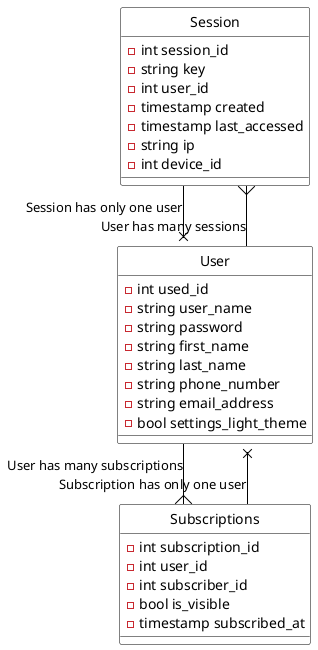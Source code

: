 @startuml tables
  skinparam linetype ortho
  skinparam packageStyle rectangle
  skinparam shadowing false
  skinparam class {
    BackgroundColor White
    BorderColor Black
    ArrowColor Black
  }
  hide circle

  class "Session" {
    - int session_id
    - string key
    - int user_id
    - timestamp created
    - timestamp last_accessed
    - string ip
    - int device_id
  }

  class "User" {
    - int used_id
    - string user_name
    - string password
    - string first_name
    - string last_name
    - string phone_number
    - string email_address
    - bool settings_light_theme
  }

  class "Subscriptions" {
    - int subscription_id
    - int user_id
    - int subscriber_id
    - bool is_visible
    - timestamp subscribed_at
  }
  User --{ Session: User has many sessions
  Session --x User: Session has only one user

  User --{ Subscriptions: User has many subscriptions
  User x-- Subscriptions: Subscription has only one user
@enduml
